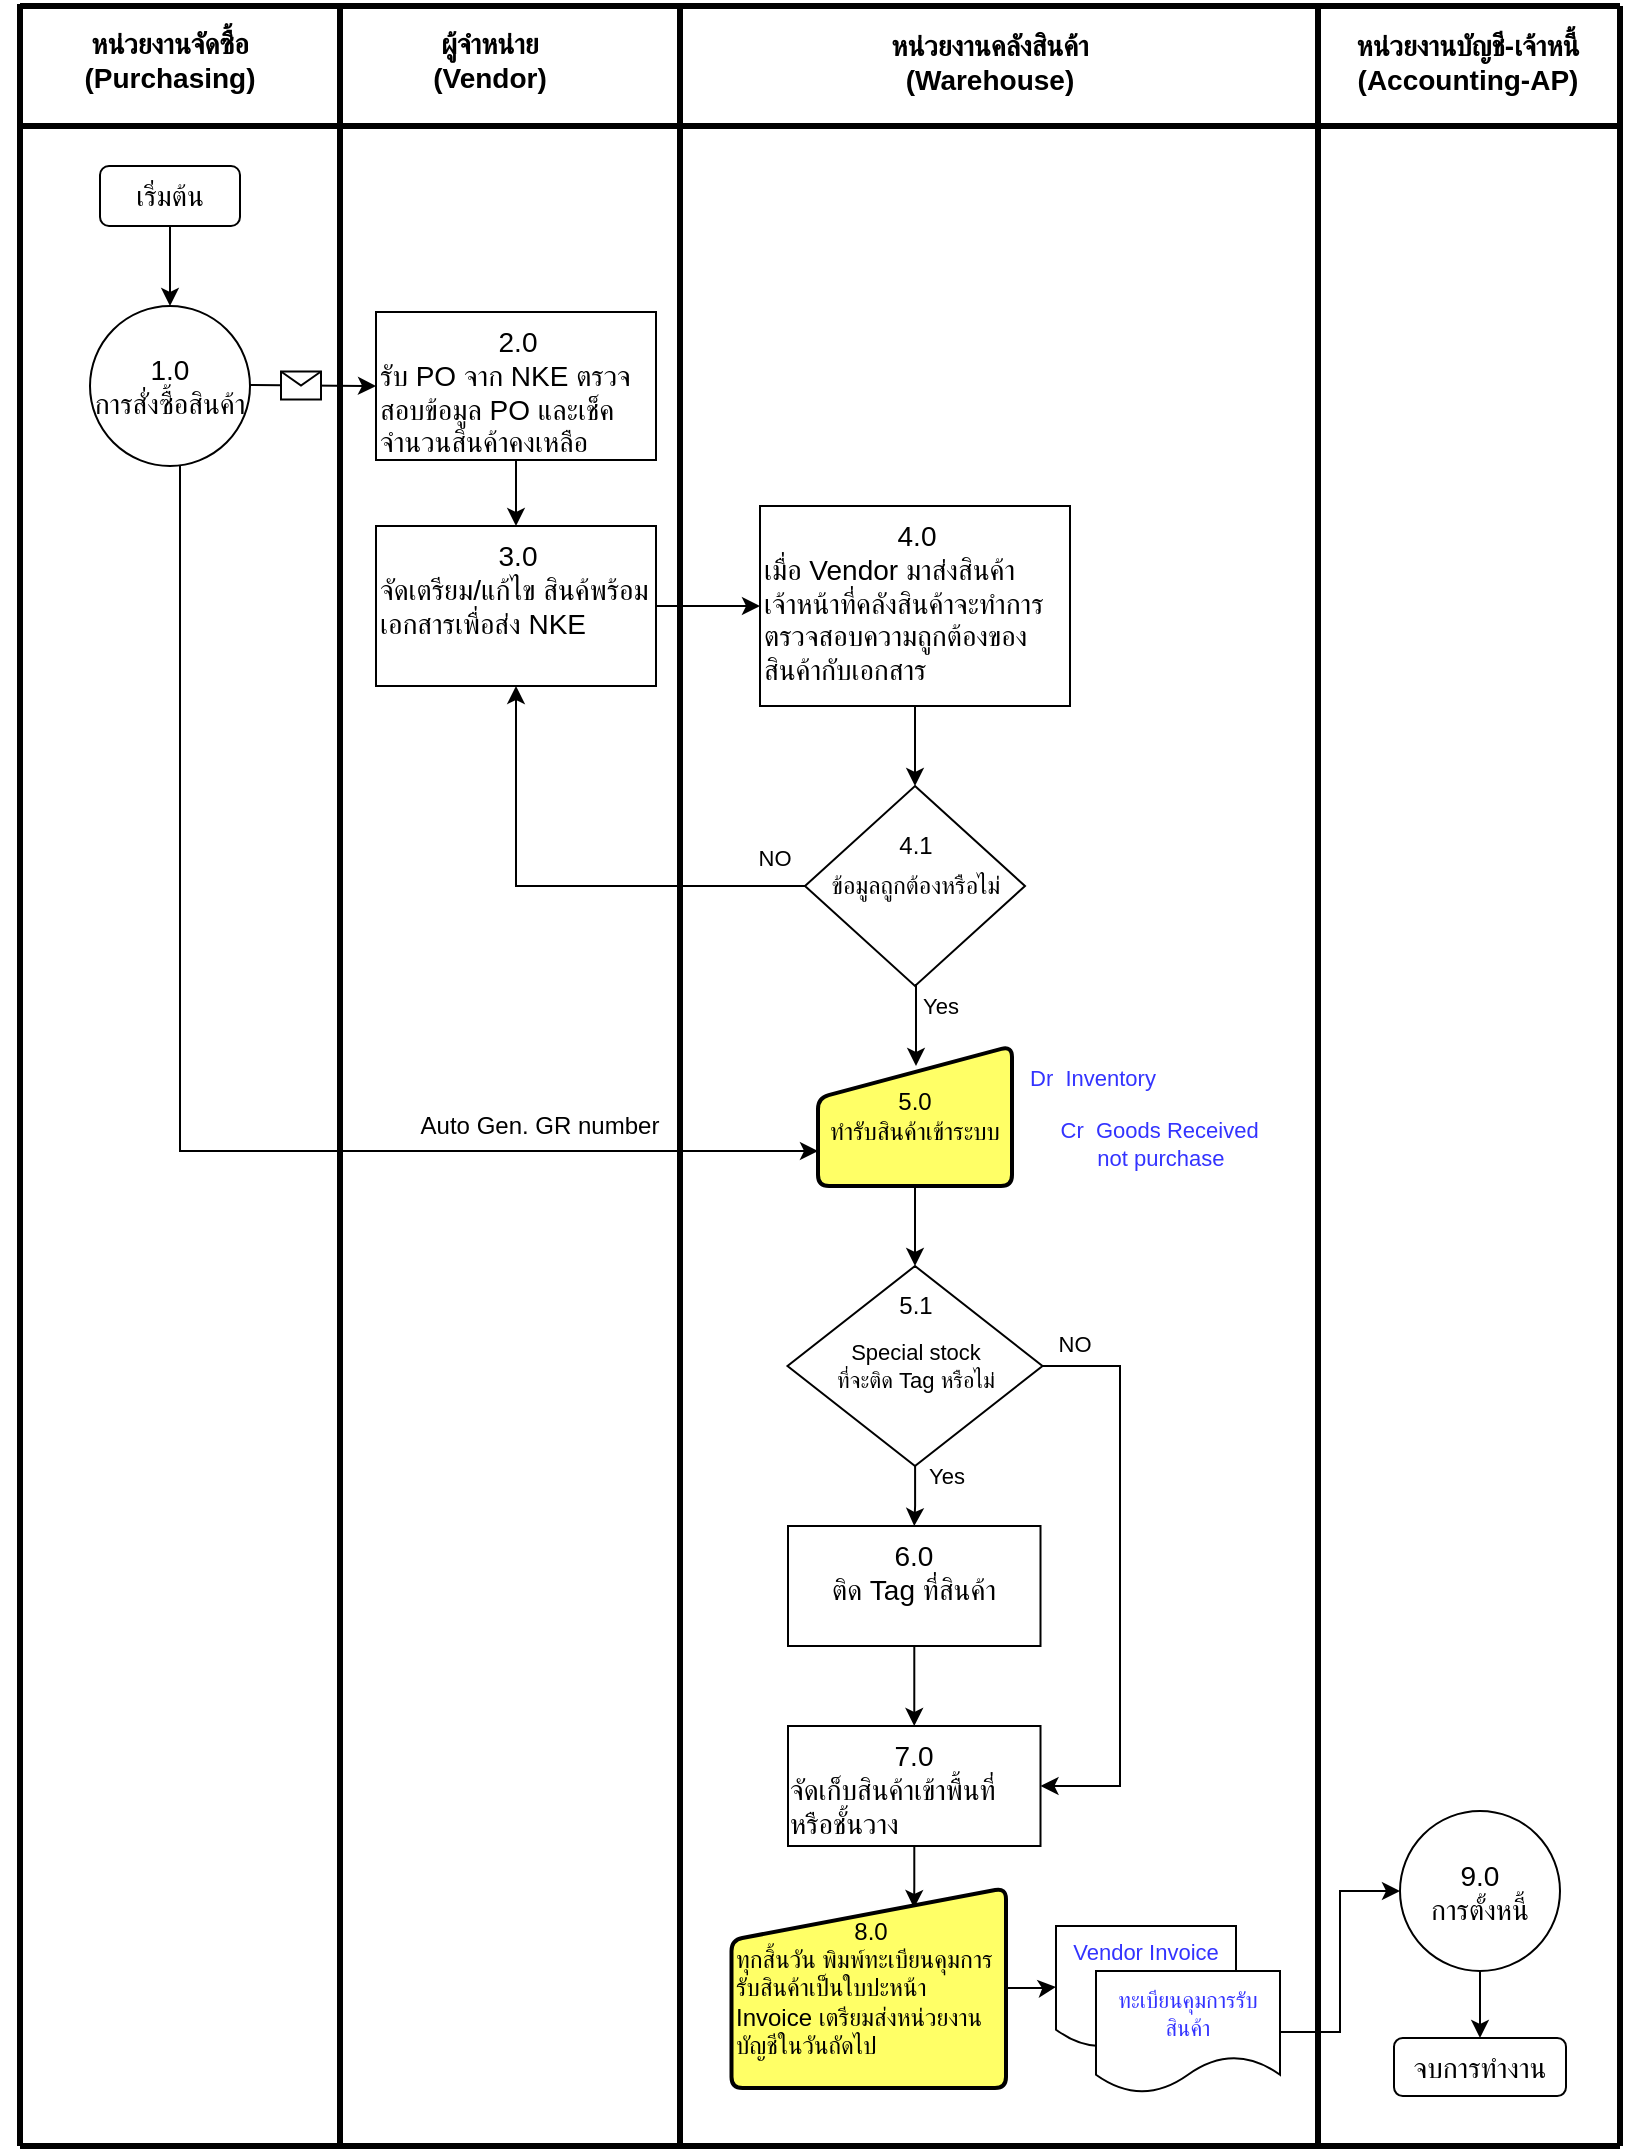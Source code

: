 <mxfile version="13.6.10" type="github">
  <diagram id="ige9_82yQ3dsvCUjwejW" name="Page-1">
    <mxGraphModel dx="868" dy="1582" grid="1" gridSize="10" guides="1" tooltips="1" connect="1" arrows="1" fold="1" page="1" pageScale="1" pageWidth="850" pageHeight="1100" math="0" shadow="0">
      <root>
        <mxCell id="0" />
        <mxCell id="1" parent="0" />
        <mxCell id="pnB3yH5A7bhCn9vbz1Ak-1" value="" style="endArrow=none;html=1;strokeWidth=3;" edge="1" parent="1">
          <mxGeometry width="50" height="50" relative="1" as="geometry">
            <mxPoint x="40" y="-10" as="sourcePoint" />
            <mxPoint x="40" y="-1081" as="targetPoint" />
          </mxGeometry>
        </mxCell>
        <mxCell id="pnB3yH5A7bhCn9vbz1Ak-4" value="" style="endArrow=none;html=1;strokeWidth=3;" edge="1" parent="1">
          <mxGeometry width="50" height="50" relative="1" as="geometry">
            <mxPoint x="40" y="-1080" as="sourcePoint" />
            <mxPoint x="840" y="-1080" as="targetPoint" />
          </mxGeometry>
        </mxCell>
        <mxCell id="pnB3yH5A7bhCn9vbz1Ak-5" value="" style="endArrow=none;html=1;strokeWidth=3;" edge="1" parent="1">
          <mxGeometry width="50" height="50" relative="1" as="geometry">
            <mxPoint x="840" y="-10" as="sourcePoint" />
            <mxPoint x="840" y="-1080" as="targetPoint" />
          </mxGeometry>
        </mxCell>
        <mxCell id="pnB3yH5A7bhCn9vbz1Ak-6" value="" style="endArrow=none;html=1;strokeWidth=3;" edge="1" parent="1">
          <mxGeometry width="50" height="50" relative="1" as="geometry">
            <mxPoint x="200" y="-10" as="sourcePoint" />
            <mxPoint x="200" y="-1080" as="targetPoint" />
          </mxGeometry>
        </mxCell>
        <mxCell id="pnB3yH5A7bhCn9vbz1Ak-7" value="" style="endArrow=none;html=1;strokeWidth=3;" edge="1" parent="1">
          <mxGeometry width="50" height="50" relative="1" as="geometry">
            <mxPoint x="370" y="-10" as="sourcePoint" />
            <mxPoint x="370" y="-1080" as="targetPoint" />
          </mxGeometry>
        </mxCell>
        <mxCell id="pnB3yH5A7bhCn9vbz1Ak-8" value="" style="endArrow=none;html=1;strokeWidth=3;" edge="1" parent="1">
          <mxGeometry width="50" height="50" relative="1" as="geometry">
            <mxPoint x="689" y="-10" as="sourcePoint" />
            <mxPoint x="689" y="-1080" as="targetPoint" />
          </mxGeometry>
        </mxCell>
        <mxCell id="pnB3yH5A7bhCn9vbz1Ak-9" value="" style="endArrow=none;html=1;strokeWidth=3;" edge="1" parent="1">
          <mxGeometry width="50" height="50" relative="1" as="geometry">
            <mxPoint x="40" y="-1020" as="sourcePoint" />
            <mxPoint x="840" y="-1020" as="targetPoint" />
          </mxGeometry>
        </mxCell>
        <mxCell id="pnB3yH5A7bhCn9vbz1Ak-10" value="หน่วยงานจัดซื้อ&lt;br style=&quot;font-size: 14px;&quot;&gt;(Purchasing)" style="text;html=1;strokeColor=none;fillColor=none;align=center;verticalAlign=middle;whiteSpace=wrap;rounded=0;fontSize=14;fontStyle=1" vertex="1" parent="1">
          <mxGeometry x="30" y="-1068" width="170" height="30" as="geometry" />
        </mxCell>
        <mxCell id="pnB3yH5A7bhCn9vbz1Ak-11" value="ผู้จำหน่าย&lt;br style=&quot;font-size: 14px&quot;&gt;(Vendor)" style="text;html=1;strokeColor=none;fillColor=none;align=center;verticalAlign=middle;whiteSpace=wrap;rounded=0;fontSize=14;fontStyle=1" vertex="1" parent="1">
          <mxGeometry x="220" y="-1067" width="110" height="28" as="geometry" />
        </mxCell>
        <mxCell id="pnB3yH5A7bhCn9vbz1Ak-12" value="หน่วยงานคลังสินค้า&lt;br style=&quot;font-size: 14px&quot;&gt;(Warehouse)" style="text;html=1;strokeColor=none;fillColor=none;align=center;verticalAlign=middle;whiteSpace=wrap;rounded=0;fontSize=14;fontStyle=1" vertex="1" parent="1">
          <mxGeometry x="440" y="-1067" width="170" height="30" as="geometry" />
        </mxCell>
        <mxCell id="pnB3yH5A7bhCn9vbz1Ak-13" value="หน่วยงานบัญชี-เจ้าหนี้&lt;br style=&quot;font-size: 14px&quot;&gt;(Accounting-AP)" style="text;html=1;strokeColor=none;fillColor=none;align=center;verticalAlign=middle;whiteSpace=wrap;rounded=0;fontSize=14;fontStyle=1" vertex="1" parent="1">
          <mxGeometry x="674" y="-1067" width="180" height="30" as="geometry" />
        </mxCell>
        <mxCell id="pnB3yH5A7bhCn9vbz1Ak-74" style="edgeStyle=orthogonalEdgeStyle;rounded=0;orthogonalLoop=1;jettySize=auto;html=1;entryX=0;entryY=0.75;entryDx=0;entryDy=0;strokeWidth=1;fontSize=11;fontColor=#3333FF;" edge="1" parent="1" source="pnB3yH5A7bhCn9vbz1Ak-15" target="pnB3yH5A7bhCn9vbz1Ak-37">
          <mxGeometry relative="1" as="geometry">
            <Array as="points">
              <mxPoint x="120" y="-507" />
            </Array>
          </mxGeometry>
        </mxCell>
        <mxCell id="pnB3yH5A7bhCn9vbz1Ak-15" value="1.0&lt;br&gt;การสั่งซื้อสินค้า" style="ellipse;whiteSpace=wrap;html=1;aspect=fixed;fontSize=14;" vertex="1" parent="1">
          <mxGeometry x="75" y="-930" width="80" height="80" as="geometry" />
        </mxCell>
        <mxCell id="pnB3yH5A7bhCn9vbz1Ak-19" style="edgeStyle=orthogonalEdgeStyle;rounded=0;orthogonalLoop=1;jettySize=auto;html=1;entryX=0.5;entryY=0;entryDx=0;entryDy=0;strokeWidth=1;fontSize=14;" edge="1" parent="1" source="pnB3yH5A7bhCn9vbz1Ak-16" target="pnB3yH5A7bhCn9vbz1Ak-15">
          <mxGeometry relative="1" as="geometry" />
        </mxCell>
        <mxCell id="pnB3yH5A7bhCn9vbz1Ak-16" value="เริ่มต้น" style="rounded=1;whiteSpace=wrap;html=1;fontSize=14;" vertex="1" parent="1">
          <mxGeometry x="80" y="-1000" width="70" height="30" as="geometry" />
        </mxCell>
        <mxCell id="pnB3yH5A7bhCn9vbz1Ak-29" style="edgeStyle=orthogonalEdgeStyle;rounded=0;orthogonalLoop=1;jettySize=auto;html=1;entryX=0.5;entryY=0;entryDx=0;entryDy=0;strokeWidth=1;fontSize=14;" edge="1" parent="1" source="pnB3yH5A7bhCn9vbz1Ak-20" target="pnB3yH5A7bhCn9vbz1Ak-28">
          <mxGeometry relative="1" as="geometry" />
        </mxCell>
        <mxCell id="pnB3yH5A7bhCn9vbz1Ak-20" value="&lt;div style=&quot;text-align: center&quot;&gt;&lt;span&gt;2.0&lt;/span&gt;&lt;/div&gt;รับ PO จาก NKE ตรวจสอบข้อมูล PO และเช็คจำนวนสินค้าคงเหลือ&amp;nbsp;" style="rounded=0;whiteSpace=wrap;html=1;fontSize=14;align=left;verticalAlign=top;" vertex="1" parent="1">
          <mxGeometry x="218" y="-927" width="140" height="74" as="geometry" />
        </mxCell>
        <mxCell id="pnB3yH5A7bhCn9vbz1Ak-25" value="" style="endArrow=classic;html=1;strokeWidth=1;fontSize=14;entryX=0;entryY=0.5;entryDx=0;entryDy=0;entryPerimeter=0;" edge="1" parent="1" target="pnB3yH5A7bhCn9vbz1Ak-20">
          <mxGeometry relative="1" as="geometry">
            <mxPoint x="155" y="-890.5" as="sourcePoint" />
            <mxPoint x="255" y="-890" as="targetPoint" />
          </mxGeometry>
        </mxCell>
        <mxCell id="pnB3yH5A7bhCn9vbz1Ak-26" value="" style="shape=message;html=1;outlineConnect=0;" vertex="1" parent="pnB3yH5A7bhCn9vbz1Ak-25">
          <mxGeometry width="20" height="14" relative="1" as="geometry">
            <mxPoint x="-16" y="-7" as="offset" />
          </mxGeometry>
        </mxCell>
        <mxCell id="pnB3yH5A7bhCn9vbz1Ak-34" style="edgeStyle=orthogonalEdgeStyle;rounded=0;orthogonalLoop=1;jettySize=auto;html=1;entryX=0.5;entryY=0;entryDx=0;entryDy=0;strokeWidth=1;fontSize=12;" edge="1" parent="1" source="pnB3yH5A7bhCn9vbz1Ak-27" target="pnB3yH5A7bhCn9vbz1Ak-31">
          <mxGeometry relative="1" as="geometry" />
        </mxCell>
        <mxCell id="pnB3yH5A7bhCn9vbz1Ak-27" value="&lt;div style=&quot;text-align: center&quot;&gt;4.0&lt;/div&gt;เมื่อ Vendor มาส่งสินค้า&lt;br&gt;เจ้าหน้าที่คลังสินค้าจะทำการตรวจสอบความถูกต้องของสินค้ากับเอกสาร" style="rounded=0;whiteSpace=wrap;html=1;fontSize=14;align=left;verticalAlign=top;" vertex="1" parent="1">
          <mxGeometry x="410" y="-830" width="155" height="100" as="geometry" />
        </mxCell>
        <mxCell id="pnB3yH5A7bhCn9vbz1Ak-30" style="edgeStyle=orthogonalEdgeStyle;rounded=0;orthogonalLoop=1;jettySize=auto;html=1;entryX=0;entryY=0.5;entryDx=0;entryDy=0;strokeWidth=1;fontSize=14;" edge="1" parent="1" source="pnB3yH5A7bhCn9vbz1Ak-28" target="pnB3yH5A7bhCn9vbz1Ak-27">
          <mxGeometry relative="1" as="geometry" />
        </mxCell>
        <mxCell id="pnB3yH5A7bhCn9vbz1Ak-28" value="&lt;div style=&quot;text-align: center&quot;&gt;&lt;span&gt;3.0&lt;/span&gt;&lt;/div&gt;จัดเตรียม/แก้ไข สินค้พร้อมเอกสารเพื่อส่ง NKE" style="rounded=0;whiteSpace=wrap;html=1;fontSize=14;align=left;verticalAlign=top;" vertex="1" parent="1">
          <mxGeometry x="218" y="-820" width="140" height="80" as="geometry" />
        </mxCell>
        <mxCell id="pnB3yH5A7bhCn9vbz1Ak-71" style="edgeStyle=orthogonalEdgeStyle;rounded=0;orthogonalLoop=1;jettySize=auto;html=1;entryX=0.5;entryY=1;entryDx=0;entryDy=0;strokeWidth=1;fontSize=11;fontColor=#3333FF;" edge="1" parent="1" source="pnB3yH5A7bhCn9vbz1Ak-31" target="pnB3yH5A7bhCn9vbz1Ak-28">
          <mxGeometry relative="1" as="geometry" />
        </mxCell>
        <mxCell id="pnB3yH5A7bhCn9vbz1Ak-31" value="ข้อมูลถูกต้องหรือไม่" style="rhombus;whiteSpace=wrap;html=1;fontSize=12;align=center;" vertex="1" parent="1">
          <mxGeometry x="432.5" y="-690" width="110" height="100" as="geometry" />
        </mxCell>
        <mxCell id="pnB3yH5A7bhCn9vbz1Ak-33" value="4.1" style="text;html=1;strokeColor=none;fillColor=none;align=center;verticalAlign=middle;whiteSpace=wrap;rounded=0;fontSize=12;" vertex="1" parent="1">
          <mxGeometry x="467.5" y="-670" width="40" height="20" as="geometry" />
        </mxCell>
        <mxCell id="pnB3yH5A7bhCn9vbz1Ak-45" style="edgeStyle=orthogonalEdgeStyle;rounded=0;orthogonalLoop=1;jettySize=auto;html=1;entryX=0.5;entryY=0;entryDx=0;entryDy=0;strokeWidth=1;fontSize=11;fontColor=#3333FF;" edge="1" parent="1" source="pnB3yH5A7bhCn9vbz1Ak-37" target="pnB3yH5A7bhCn9vbz1Ak-43">
          <mxGeometry relative="1" as="geometry" />
        </mxCell>
        <mxCell id="pnB3yH5A7bhCn9vbz1Ak-37" value="5.0&lt;br&gt;ทำรับสินค้าเข้าระบบ" style="html=1;strokeWidth=2;shape=manualInput;whiteSpace=wrap;rounded=1;size=26;arcSize=11;fontSize=12;align=center;verticalAlign=middle;fillColor=#FFFF66;" vertex="1" parent="1">
          <mxGeometry x="439" y="-560" width="97" height="70" as="geometry" />
        </mxCell>
        <mxCell id="pnB3yH5A7bhCn9vbz1Ak-40" value="" style="endArrow=classic;html=1;strokeWidth=1;fontSize=12;" edge="1" parent="1">
          <mxGeometry relative="1" as="geometry">
            <mxPoint x="488" y="-591" as="sourcePoint" />
            <mxPoint x="488" y="-550" as="targetPoint" />
          </mxGeometry>
        </mxCell>
        <mxCell id="pnB3yH5A7bhCn9vbz1Ak-41" value="Yes" style="edgeLabel;resizable=0;html=1;align=center;verticalAlign=middle;" connectable="0" vertex="1" parent="pnB3yH5A7bhCn9vbz1Ak-40">
          <mxGeometry relative="1" as="geometry">
            <mxPoint x="12" y="-10" as="offset" />
          </mxGeometry>
        </mxCell>
        <mxCell id="pnB3yH5A7bhCn9vbz1Ak-42" value="Dr&amp;nbsp; Inventory&lt;br style=&quot;font-size: 11px&quot;&gt;&lt;br style=&quot;font-size: 11px&quot;&gt;&amp;nbsp; &amp;nbsp; &amp;nbsp;Cr&amp;nbsp; Goods Received &lt;br&gt;&amp;nbsp; &amp;nbsp; &amp;nbsp; &amp;nbsp; &amp;nbsp; &amp;nbsp;not purchase" style="text;html=1;strokeColor=none;fillColor=none;align=left;verticalAlign=top;whiteSpace=wrap;rounded=0;fontSize=11;fontColor=#3333FF;fontStyle=0" vertex="1" parent="1">
          <mxGeometry x="542.5" y="-557.5" width="127.5" height="65" as="geometry" />
        </mxCell>
        <mxCell id="pnB3yH5A7bhCn9vbz1Ak-49" style="edgeStyle=orthogonalEdgeStyle;rounded=0;orthogonalLoop=1;jettySize=auto;html=1;entryX=0.5;entryY=0;entryDx=0;entryDy=0;strokeWidth=1;fontSize=11;fontColor=#3333FF;" edge="1" parent="1" source="pnB3yH5A7bhCn9vbz1Ak-43" target="pnB3yH5A7bhCn9vbz1Ak-47">
          <mxGeometry relative="1" as="geometry" />
        </mxCell>
        <mxCell id="pnB3yH5A7bhCn9vbz1Ak-66" style="edgeStyle=orthogonalEdgeStyle;rounded=0;orthogonalLoop=1;jettySize=auto;html=1;entryX=1;entryY=0.5;entryDx=0;entryDy=0;strokeWidth=1;fontSize=11;fontColor=#3333FF;" edge="1" parent="1" source="pnB3yH5A7bhCn9vbz1Ak-43" target="pnB3yH5A7bhCn9vbz1Ak-48">
          <mxGeometry relative="1" as="geometry">
            <Array as="points">
              <mxPoint x="590" y="-400" />
              <mxPoint x="590" y="-190" />
            </Array>
          </mxGeometry>
        </mxCell>
        <mxCell id="pnB3yH5A7bhCn9vbz1Ak-43" value="Special stock&lt;br style=&quot;font-size: 11px;&quot;&gt;ที่จะติด Tag หรือไม่" style="rhombus;whiteSpace=wrap;html=1;fontSize=11;align=center;" vertex="1" parent="1">
          <mxGeometry x="423.75" y="-450" width="127.5" height="100" as="geometry" />
        </mxCell>
        <mxCell id="pnB3yH5A7bhCn9vbz1Ak-44" value="5.1" style="text;html=1;strokeColor=none;fillColor=none;align=center;verticalAlign=middle;whiteSpace=wrap;rounded=0;fontSize=12;" vertex="1" parent="1">
          <mxGeometry x="468" y="-440" width="40" height="20" as="geometry" />
        </mxCell>
        <mxCell id="pnB3yH5A7bhCn9vbz1Ak-50" style="edgeStyle=orthogonalEdgeStyle;rounded=0;orthogonalLoop=1;jettySize=auto;html=1;entryX=0.5;entryY=0;entryDx=0;entryDy=0;strokeWidth=1;fontSize=11;fontColor=#3333FF;" edge="1" parent="1" source="pnB3yH5A7bhCn9vbz1Ak-47" target="pnB3yH5A7bhCn9vbz1Ak-48">
          <mxGeometry relative="1" as="geometry" />
        </mxCell>
        <mxCell id="pnB3yH5A7bhCn9vbz1Ak-47" value="&lt;div style=&quot;&quot;&gt;&lt;span&gt;6.0&lt;/span&gt;&lt;/div&gt;&lt;div&gt;ติด Tag ที่สินค้า&lt;/div&gt;" style="rounded=0;whiteSpace=wrap;html=1;fontSize=14;align=center;verticalAlign=top;" vertex="1" parent="1">
          <mxGeometry x="424" y="-320" width="126.25" height="60" as="geometry" />
        </mxCell>
        <mxCell id="pnB3yH5A7bhCn9vbz1Ak-61" style="edgeStyle=orthogonalEdgeStyle;rounded=0;orthogonalLoop=1;jettySize=auto;html=1;entryX=0.665;entryY=0.1;entryDx=0;entryDy=0;entryPerimeter=0;strokeWidth=1;fontSize=11;fontColor=#3333FF;" edge="1" parent="1" source="pnB3yH5A7bhCn9vbz1Ak-48" target="pnB3yH5A7bhCn9vbz1Ak-56">
          <mxGeometry relative="1" as="geometry" />
        </mxCell>
        <mxCell id="pnB3yH5A7bhCn9vbz1Ak-48" value="&lt;div&gt;&lt;span&gt;7.0&lt;/span&gt;&lt;/div&gt;&lt;div style=&quot;text-align: left&quot;&gt;จัดเก็บสินค้าเข้าพื้นที่หรือชั้นวาง&lt;/div&gt;" style="rounded=0;whiteSpace=wrap;html=1;fontSize=14;align=center;verticalAlign=top;" vertex="1" parent="1">
          <mxGeometry x="424" y="-220" width="126.25" height="60" as="geometry" />
        </mxCell>
        <mxCell id="pnB3yH5A7bhCn9vbz1Ak-51" value="Yes" style="edgeLabel;resizable=0;html=1;align=center;verticalAlign=middle;" connectable="0" vertex="1" parent="1">
          <mxGeometry x="517" y="-346" as="geometry">
            <mxPoint x="-14" y="1" as="offset" />
          </mxGeometry>
        </mxCell>
        <mxCell id="pnB3yH5A7bhCn9vbz1Ak-60" style="edgeStyle=orthogonalEdgeStyle;rounded=0;orthogonalLoop=1;jettySize=auto;html=1;entryX=0;entryY=0.5;entryDx=0;entryDy=0;strokeWidth=1;fontSize=11;fontColor=#3333FF;" edge="1" parent="1" source="pnB3yH5A7bhCn9vbz1Ak-56" target="pnB3yH5A7bhCn9vbz1Ak-58">
          <mxGeometry relative="1" as="geometry" />
        </mxCell>
        <mxCell id="pnB3yH5A7bhCn9vbz1Ak-56" value="&lt;div style=&quot;text-align: center&quot;&gt;&lt;span&gt;8.0&lt;/span&gt;&lt;/div&gt;ทุกสิ้นวัน พิมพ์ทะเบียนคุมการรับสินค้าเป็นใบปะหน้า Invoice เตรียมส่งหน่วยงานบัญชีในวันถัดไป" style="html=1;strokeWidth=2;shape=manualInput;whiteSpace=wrap;rounded=1;size=26;arcSize=11;fontSize=12;align=left;verticalAlign=middle;fillColor=#FFFF66;" vertex="1" parent="1">
          <mxGeometry x="395.75" y="-139" width="137.25" height="100" as="geometry" />
        </mxCell>
        <mxCell id="pnB3yH5A7bhCn9vbz1Ak-58" value="Vendor Invoice" style="shape=document;whiteSpace=wrap;html=1;boundedLbl=1;fillColor=#FFFFFF;fontSize=11;fontColor=#3333FF;align=center;verticalAlign=top;" vertex="1" parent="1">
          <mxGeometry x="558" y="-120" width="90" height="61" as="geometry" />
        </mxCell>
        <mxCell id="pnB3yH5A7bhCn9vbz1Ak-64" style="edgeStyle=orthogonalEdgeStyle;rounded=0;orthogonalLoop=1;jettySize=auto;html=1;entryX=0;entryY=0.5;entryDx=0;entryDy=0;strokeWidth=1;fontSize=11;fontColor=#3333FF;" edge="1" parent="1" source="pnB3yH5A7bhCn9vbz1Ak-59" target="pnB3yH5A7bhCn9vbz1Ak-62">
          <mxGeometry relative="1" as="geometry" />
        </mxCell>
        <mxCell id="pnB3yH5A7bhCn9vbz1Ak-59" value="ทะเบียนคุมการรับสินค้า" style="shape=document;whiteSpace=wrap;html=1;boundedLbl=1;fillColor=#FFFFFF;fontSize=11;fontColor=#3333FF;align=center;" vertex="1" parent="1">
          <mxGeometry x="578" y="-97.5" width="92" height="61" as="geometry" />
        </mxCell>
        <mxCell id="pnB3yH5A7bhCn9vbz1Ak-65" style="edgeStyle=orthogonalEdgeStyle;rounded=0;orthogonalLoop=1;jettySize=auto;html=1;entryX=0.5;entryY=0;entryDx=0;entryDy=0;strokeWidth=1;fontSize=11;fontColor=#3333FF;" edge="1" parent="1" source="pnB3yH5A7bhCn9vbz1Ak-62" target="pnB3yH5A7bhCn9vbz1Ak-63">
          <mxGeometry relative="1" as="geometry" />
        </mxCell>
        <mxCell id="pnB3yH5A7bhCn9vbz1Ak-62" value="9.0&lt;br&gt;การตั้งหนี้" style="ellipse;whiteSpace=wrap;html=1;aspect=fixed;fontSize=14;" vertex="1" parent="1">
          <mxGeometry x="730" y="-177.5" width="80" height="80" as="geometry" />
        </mxCell>
        <mxCell id="pnB3yH5A7bhCn9vbz1Ak-63" value="จบการทำงาน" style="rounded=1;whiteSpace=wrap;html=1;fontSize=14;" vertex="1" parent="1">
          <mxGeometry x="727" y="-64" width="86" height="29" as="geometry" />
        </mxCell>
        <mxCell id="pnB3yH5A7bhCn9vbz1Ak-70" value="NO" style="edgeLabel;resizable=0;html=1;align=center;verticalAlign=middle;" connectable="0" vertex="1" parent="1">
          <mxGeometry x="432.5" y="-640" as="geometry">
            <mxPoint x="134" y="229" as="offset" />
          </mxGeometry>
        </mxCell>
        <mxCell id="pnB3yH5A7bhCn9vbz1Ak-72" value="NO" style="edgeLabel;resizable=0;html=1;align=center;verticalAlign=middle;" connectable="0" vertex="1" parent="1">
          <mxGeometry x="352" y="-490" as="geometry">
            <mxPoint x="65" y="-164" as="offset" />
          </mxGeometry>
        </mxCell>
        <mxCell id="pnB3yH5A7bhCn9vbz1Ak-73" value="" style="endArrow=none;html=1;strokeWidth=3;" edge="1" parent="1">
          <mxGeometry width="50" height="50" relative="1" as="geometry">
            <mxPoint x="40" y="-10" as="sourcePoint" />
            <mxPoint x="840" y="-10" as="targetPoint" />
          </mxGeometry>
        </mxCell>
        <mxCell id="pnB3yH5A7bhCn9vbz1Ak-75" value="Auto Gen. GR number" style="text;html=1;strokeColor=none;fillColor=none;align=center;verticalAlign=middle;whiteSpace=wrap;rounded=0;fontSize=12;" vertex="1" parent="1">
          <mxGeometry x="200" y="-530" width="200" height="20" as="geometry" />
        </mxCell>
      </root>
    </mxGraphModel>
  </diagram>
</mxfile>

